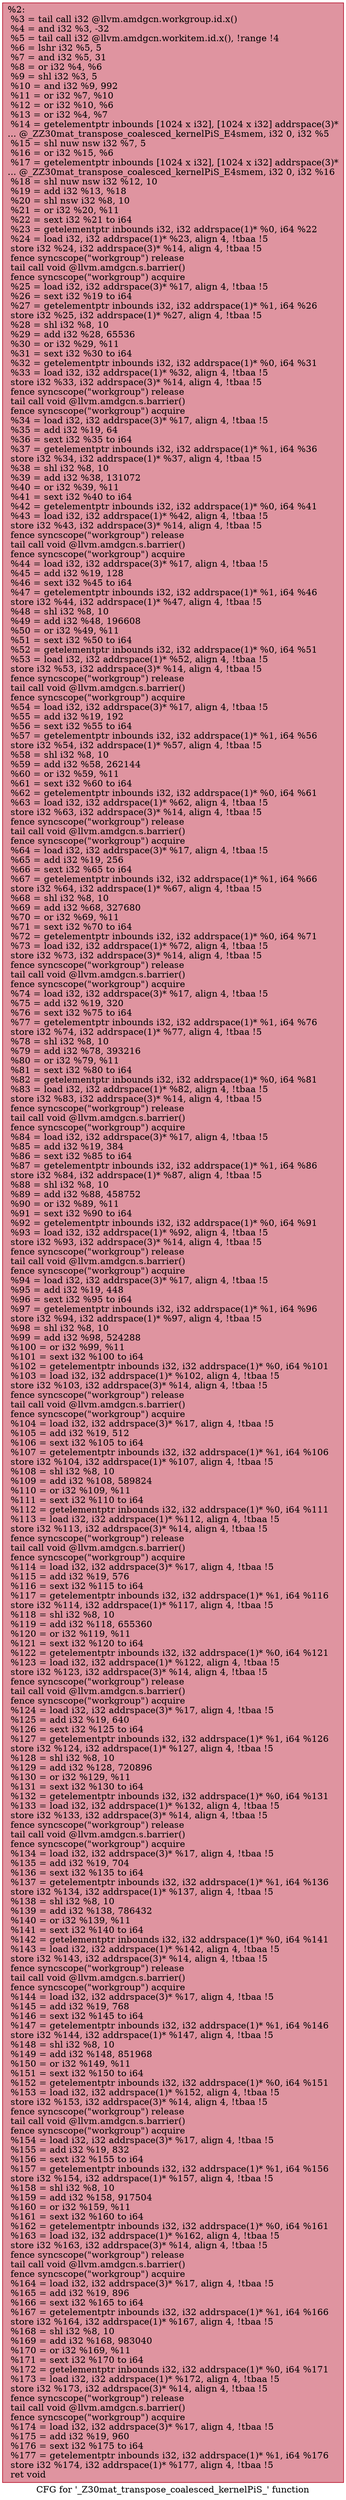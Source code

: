 digraph "CFG for '_Z30mat_transpose_coalesced_kernelPiS_' function" {
	label="CFG for '_Z30mat_transpose_coalesced_kernelPiS_' function";

	Node0x46b8240 [shape=record,color="#b70d28ff", style=filled, fillcolor="#b70d2870",label="{%2:\l  %3 = tail call i32 @llvm.amdgcn.workgroup.id.x()\l  %4 = and i32 %3, -32\l  %5 = tail call i32 @llvm.amdgcn.workitem.id.x(), !range !4\l  %6 = lshr i32 %5, 5\l  %7 = and i32 %5, 31\l  %8 = or i32 %4, %6\l  %9 = shl i32 %3, 5\l  %10 = and i32 %9, 992\l  %11 = or i32 %7, %10\l  %12 = or i32 %10, %6\l  %13 = or i32 %4, %7\l  %14 = getelementptr inbounds [1024 x i32], [1024 x i32] addrspace(3)*\l... @_ZZ30mat_transpose_coalesced_kernelPiS_E4smem, i32 0, i32 %5\l  %15 = shl nuw nsw i32 %7, 5\l  %16 = or i32 %15, %6\l  %17 = getelementptr inbounds [1024 x i32], [1024 x i32] addrspace(3)*\l... @_ZZ30mat_transpose_coalesced_kernelPiS_E4smem, i32 0, i32 %16\l  %18 = shl nuw nsw i32 %12, 10\l  %19 = add i32 %13, %18\l  %20 = shl nsw i32 %8, 10\l  %21 = or i32 %20, %11\l  %22 = sext i32 %21 to i64\l  %23 = getelementptr inbounds i32, i32 addrspace(1)* %0, i64 %22\l  %24 = load i32, i32 addrspace(1)* %23, align 4, !tbaa !5\l  store i32 %24, i32 addrspace(3)* %14, align 4, !tbaa !5\l  fence syncscope(\"workgroup\") release\l  tail call void @llvm.amdgcn.s.barrier()\l  fence syncscope(\"workgroup\") acquire\l  %25 = load i32, i32 addrspace(3)* %17, align 4, !tbaa !5\l  %26 = sext i32 %19 to i64\l  %27 = getelementptr inbounds i32, i32 addrspace(1)* %1, i64 %26\l  store i32 %25, i32 addrspace(1)* %27, align 4, !tbaa !5\l  %28 = shl i32 %8, 10\l  %29 = add i32 %28, 65536\l  %30 = or i32 %29, %11\l  %31 = sext i32 %30 to i64\l  %32 = getelementptr inbounds i32, i32 addrspace(1)* %0, i64 %31\l  %33 = load i32, i32 addrspace(1)* %32, align 4, !tbaa !5\l  store i32 %33, i32 addrspace(3)* %14, align 4, !tbaa !5\l  fence syncscope(\"workgroup\") release\l  tail call void @llvm.amdgcn.s.barrier()\l  fence syncscope(\"workgroup\") acquire\l  %34 = load i32, i32 addrspace(3)* %17, align 4, !tbaa !5\l  %35 = add i32 %19, 64\l  %36 = sext i32 %35 to i64\l  %37 = getelementptr inbounds i32, i32 addrspace(1)* %1, i64 %36\l  store i32 %34, i32 addrspace(1)* %37, align 4, !tbaa !5\l  %38 = shl i32 %8, 10\l  %39 = add i32 %38, 131072\l  %40 = or i32 %39, %11\l  %41 = sext i32 %40 to i64\l  %42 = getelementptr inbounds i32, i32 addrspace(1)* %0, i64 %41\l  %43 = load i32, i32 addrspace(1)* %42, align 4, !tbaa !5\l  store i32 %43, i32 addrspace(3)* %14, align 4, !tbaa !5\l  fence syncscope(\"workgroup\") release\l  tail call void @llvm.amdgcn.s.barrier()\l  fence syncscope(\"workgroup\") acquire\l  %44 = load i32, i32 addrspace(3)* %17, align 4, !tbaa !5\l  %45 = add i32 %19, 128\l  %46 = sext i32 %45 to i64\l  %47 = getelementptr inbounds i32, i32 addrspace(1)* %1, i64 %46\l  store i32 %44, i32 addrspace(1)* %47, align 4, !tbaa !5\l  %48 = shl i32 %8, 10\l  %49 = add i32 %48, 196608\l  %50 = or i32 %49, %11\l  %51 = sext i32 %50 to i64\l  %52 = getelementptr inbounds i32, i32 addrspace(1)* %0, i64 %51\l  %53 = load i32, i32 addrspace(1)* %52, align 4, !tbaa !5\l  store i32 %53, i32 addrspace(3)* %14, align 4, !tbaa !5\l  fence syncscope(\"workgroup\") release\l  tail call void @llvm.amdgcn.s.barrier()\l  fence syncscope(\"workgroup\") acquire\l  %54 = load i32, i32 addrspace(3)* %17, align 4, !tbaa !5\l  %55 = add i32 %19, 192\l  %56 = sext i32 %55 to i64\l  %57 = getelementptr inbounds i32, i32 addrspace(1)* %1, i64 %56\l  store i32 %54, i32 addrspace(1)* %57, align 4, !tbaa !5\l  %58 = shl i32 %8, 10\l  %59 = add i32 %58, 262144\l  %60 = or i32 %59, %11\l  %61 = sext i32 %60 to i64\l  %62 = getelementptr inbounds i32, i32 addrspace(1)* %0, i64 %61\l  %63 = load i32, i32 addrspace(1)* %62, align 4, !tbaa !5\l  store i32 %63, i32 addrspace(3)* %14, align 4, !tbaa !5\l  fence syncscope(\"workgroup\") release\l  tail call void @llvm.amdgcn.s.barrier()\l  fence syncscope(\"workgroup\") acquire\l  %64 = load i32, i32 addrspace(3)* %17, align 4, !tbaa !5\l  %65 = add i32 %19, 256\l  %66 = sext i32 %65 to i64\l  %67 = getelementptr inbounds i32, i32 addrspace(1)* %1, i64 %66\l  store i32 %64, i32 addrspace(1)* %67, align 4, !tbaa !5\l  %68 = shl i32 %8, 10\l  %69 = add i32 %68, 327680\l  %70 = or i32 %69, %11\l  %71 = sext i32 %70 to i64\l  %72 = getelementptr inbounds i32, i32 addrspace(1)* %0, i64 %71\l  %73 = load i32, i32 addrspace(1)* %72, align 4, !tbaa !5\l  store i32 %73, i32 addrspace(3)* %14, align 4, !tbaa !5\l  fence syncscope(\"workgroup\") release\l  tail call void @llvm.amdgcn.s.barrier()\l  fence syncscope(\"workgroup\") acquire\l  %74 = load i32, i32 addrspace(3)* %17, align 4, !tbaa !5\l  %75 = add i32 %19, 320\l  %76 = sext i32 %75 to i64\l  %77 = getelementptr inbounds i32, i32 addrspace(1)* %1, i64 %76\l  store i32 %74, i32 addrspace(1)* %77, align 4, !tbaa !5\l  %78 = shl i32 %8, 10\l  %79 = add i32 %78, 393216\l  %80 = or i32 %79, %11\l  %81 = sext i32 %80 to i64\l  %82 = getelementptr inbounds i32, i32 addrspace(1)* %0, i64 %81\l  %83 = load i32, i32 addrspace(1)* %82, align 4, !tbaa !5\l  store i32 %83, i32 addrspace(3)* %14, align 4, !tbaa !5\l  fence syncscope(\"workgroup\") release\l  tail call void @llvm.amdgcn.s.barrier()\l  fence syncscope(\"workgroup\") acquire\l  %84 = load i32, i32 addrspace(3)* %17, align 4, !tbaa !5\l  %85 = add i32 %19, 384\l  %86 = sext i32 %85 to i64\l  %87 = getelementptr inbounds i32, i32 addrspace(1)* %1, i64 %86\l  store i32 %84, i32 addrspace(1)* %87, align 4, !tbaa !5\l  %88 = shl i32 %8, 10\l  %89 = add i32 %88, 458752\l  %90 = or i32 %89, %11\l  %91 = sext i32 %90 to i64\l  %92 = getelementptr inbounds i32, i32 addrspace(1)* %0, i64 %91\l  %93 = load i32, i32 addrspace(1)* %92, align 4, !tbaa !5\l  store i32 %93, i32 addrspace(3)* %14, align 4, !tbaa !5\l  fence syncscope(\"workgroup\") release\l  tail call void @llvm.amdgcn.s.barrier()\l  fence syncscope(\"workgroup\") acquire\l  %94 = load i32, i32 addrspace(3)* %17, align 4, !tbaa !5\l  %95 = add i32 %19, 448\l  %96 = sext i32 %95 to i64\l  %97 = getelementptr inbounds i32, i32 addrspace(1)* %1, i64 %96\l  store i32 %94, i32 addrspace(1)* %97, align 4, !tbaa !5\l  %98 = shl i32 %8, 10\l  %99 = add i32 %98, 524288\l  %100 = or i32 %99, %11\l  %101 = sext i32 %100 to i64\l  %102 = getelementptr inbounds i32, i32 addrspace(1)* %0, i64 %101\l  %103 = load i32, i32 addrspace(1)* %102, align 4, !tbaa !5\l  store i32 %103, i32 addrspace(3)* %14, align 4, !tbaa !5\l  fence syncscope(\"workgroup\") release\l  tail call void @llvm.amdgcn.s.barrier()\l  fence syncscope(\"workgroup\") acquire\l  %104 = load i32, i32 addrspace(3)* %17, align 4, !tbaa !5\l  %105 = add i32 %19, 512\l  %106 = sext i32 %105 to i64\l  %107 = getelementptr inbounds i32, i32 addrspace(1)* %1, i64 %106\l  store i32 %104, i32 addrspace(1)* %107, align 4, !tbaa !5\l  %108 = shl i32 %8, 10\l  %109 = add i32 %108, 589824\l  %110 = or i32 %109, %11\l  %111 = sext i32 %110 to i64\l  %112 = getelementptr inbounds i32, i32 addrspace(1)* %0, i64 %111\l  %113 = load i32, i32 addrspace(1)* %112, align 4, !tbaa !5\l  store i32 %113, i32 addrspace(3)* %14, align 4, !tbaa !5\l  fence syncscope(\"workgroup\") release\l  tail call void @llvm.amdgcn.s.barrier()\l  fence syncscope(\"workgroup\") acquire\l  %114 = load i32, i32 addrspace(3)* %17, align 4, !tbaa !5\l  %115 = add i32 %19, 576\l  %116 = sext i32 %115 to i64\l  %117 = getelementptr inbounds i32, i32 addrspace(1)* %1, i64 %116\l  store i32 %114, i32 addrspace(1)* %117, align 4, !tbaa !5\l  %118 = shl i32 %8, 10\l  %119 = add i32 %118, 655360\l  %120 = or i32 %119, %11\l  %121 = sext i32 %120 to i64\l  %122 = getelementptr inbounds i32, i32 addrspace(1)* %0, i64 %121\l  %123 = load i32, i32 addrspace(1)* %122, align 4, !tbaa !5\l  store i32 %123, i32 addrspace(3)* %14, align 4, !tbaa !5\l  fence syncscope(\"workgroup\") release\l  tail call void @llvm.amdgcn.s.barrier()\l  fence syncscope(\"workgroup\") acquire\l  %124 = load i32, i32 addrspace(3)* %17, align 4, !tbaa !5\l  %125 = add i32 %19, 640\l  %126 = sext i32 %125 to i64\l  %127 = getelementptr inbounds i32, i32 addrspace(1)* %1, i64 %126\l  store i32 %124, i32 addrspace(1)* %127, align 4, !tbaa !5\l  %128 = shl i32 %8, 10\l  %129 = add i32 %128, 720896\l  %130 = or i32 %129, %11\l  %131 = sext i32 %130 to i64\l  %132 = getelementptr inbounds i32, i32 addrspace(1)* %0, i64 %131\l  %133 = load i32, i32 addrspace(1)* %132, align 4, !tbaa !5\l  store i32 %133, i32 addrspace(3)* %14, align 4, !tbaa !5\l  fence syncscope(\"workgroup\") release\l  tail call void @llvm.amdgcn.s.barrier()\l  fence syncscope(\"workgroup\") acquire\l  %134 = load i32, i32 addrspace(3)* %17, align 4, !tbaa !5\l  %135 = add i32 %19, 704\l  %136 = sext i32 %135 to i64\l  %137 = getelementptr inbounds i32, i32 addrspace(1)* %1, i64 %136\l  store i32 %134, i32 addrspace(1)* %137, align 4, !tbaa !5\l  %138 = shl i32 %8, 10\l  %139 = add i32 %138, 786432\l  %140 = or i32 %139, %11\l  %141 = sext i32 %140 to i64\l  %142 = getelementptr inbounds i32, i32 addrspace(1)* %0, i64 %141\l  %143 = load i32, i32 addrspace(1)* %142, align 4, !tbaa !5\l  store i32 %143, i32 addrspace(3)* %14, align 4, !tbaa !5\l  fence syncscope(\"workgroup\") release\l  tail call void @llvm.amdgcn.s.barrier()\l  fence syncscope(\"workgroup\") acquire\l  %144 = load i32, i32 addrspace(3)* %17, align 4, !tbaa !5\l  %145 = add i32 %19, 768\l  %146 = sext i32 %145 to i64\l  %147 = getelementptr inbounds i32, i32 addrspace(1)* %1, i64 %146\l  store i32 %144, i32 addrspace(1)* %147, align 4, !tbaa !5\l  %148 = shl i32 %8, 10\l  %149 = add i32 %148, 851968\l  %150 = or i32 %149, %11\l  %151 = sext i32 %150 to i64\l  %152 = getelementptr inbounds i32, i32 addrspace(1)* %0, i64 %151\l  %153 = load i32, i32 addrspace(1)* %152, align 4, !tbaa !5\l  store i32 %153, i32 addrspace(3)* %14, align 4, !tbaa !5\l  fence syncscope(\"workgroup\") release\l  tail call void @llvm.amdgcn.s.barrier()\l  fence syncscope(\"workgroup\") acquire\l  %154 = load i32, i32 addrspace(3)* %17, align 4, !tbaa !5\l  %155 = add i32 %19, 832\l  %156 = sext i32 %155 to i64\l  %157 = getelementptr inbounds i32, i32 addrspace(1)* %1, i64 %156\l  store i32 %154, i32 addrspace(1)* %157, align 4, !tbaa !5\l  %158 = shl i32 %8, 10\l  %159 = add i32 %158, 917504\l  %160 = or i32 %159, %11\l  %161 = sext i32 %160 to i64\l  %162 = getelementptr inbounds i32, i32 addrspace(1)* %0, i64 %161\l  %163 = load i32, i32 addrspace(1)* %162, align 4, !tbaa !5\l  store i32 %163, i32 addrspace(3)* %14, align 4, !tbaa !5\l  fence syncscope(\"workgroup\") release\l  tail call void @llvm.amdgcn.s.barrier()\l  fence syncscope(\"workgroup\") acquire\l  %164 = load i32, i32 addrspace(3)* %17, align 4, !tbaa !5\l  %165 = add i32 %19, 896\l  %166 = sext i32 %165 to i64\l  %167 = getelementptr inbounds i32, i32 addrspace(1)* %1, i64 %166\l  store i32 %164, i32 addrspace(1)* %167, align 4, !tbaa !5\l  %168 = shl i32 %8, 10\l  %169 = add i32 %168, 983040\l  %170 = or i32 %169, %11\l  %171 = sext i32 %170 to i64\l  %172 = getelementptr inbounds i32, i32 addrspace(1)* %0, i64 %171\l  %173 = load i32, i32 addrspace(1)* %172, align 4, !tbaa !5\l  store i32 %173, i32 addrspace(3)* %14, align 4, !tbaa !5\l  fence syncscope(\"workgroup\") release\l  tail call void @llvm.amdgcn.s.barrier()\l  fence syncscope(\"workgroup\") acquire\l  %174 = load i32, i32 addrspace(3)* %17, align 4, !tbaa !5\l  %175 = add i32 %19, 960\l  %176 = sext i32 %175 to i64\l  %177 = getelementptr inbounds i32, i32 addrspace(1)* %1, i64 %176\l  store i32 %174, i32 addrspace(1)* %177, align 4, !tbaa !5\l  ret void\l}"];
}
